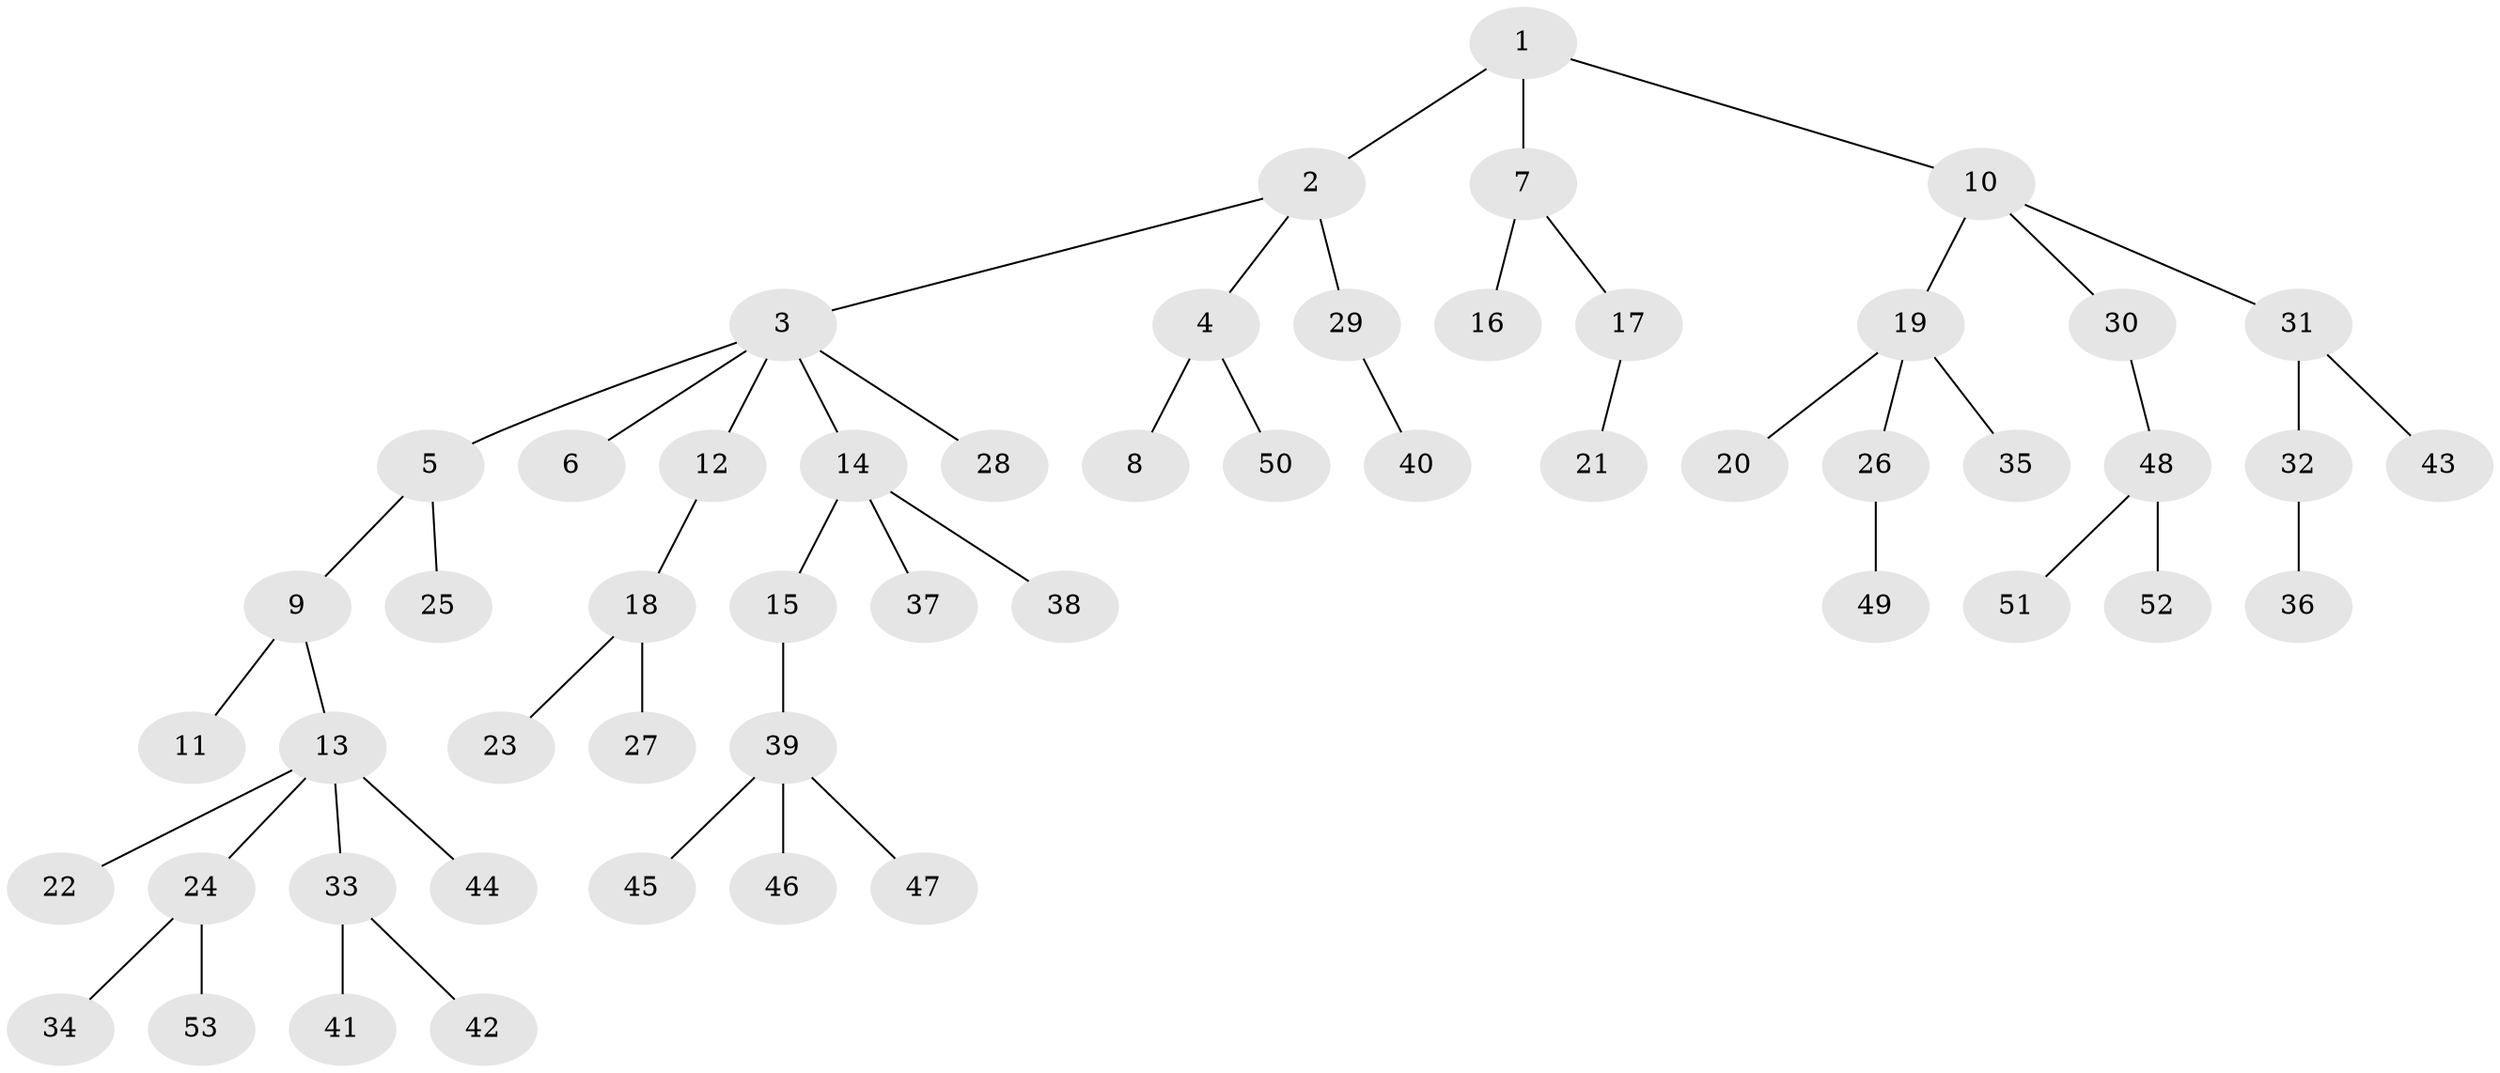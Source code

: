 // Generated by graph-tools (version 1.1) at 2025/15/03/09/25 04:15:29]
// undirected, 53 vertices, 52 edges
graph export_dot {
graph [start="1"]
  node [color=gray90,style=filled];
  1;
  2;
  3;
  4;
  5;
  6;
  7;
  8;
  9;
  10;
  11;
  12;
  13;
  14;
  15;
  16;
  17;
  18;
  19;
  20;
  21;
  22;
  23;
  24;
  25;
  26;
  27;
  28;
  29;
  30;
  31;
  32;
  33;
  34;
  35;
  36;
  37;
  38;
  39;
  40;
  41;
  42;
  43;
  44;
  45;
  46;
  47;
  48;
  49;
  50;
  51;
  52;
  53;
  1 -- 2;
  1 -- 7;
  1 -- 10;
  2 -- 3;
  2 -- 4;
  2 -- 29;
  3 -- 5;
  3 -- 6;
  3 -- 12;
  3 -- 14;
  3 -- 28;
  4 -- 8;
  4 -- 50;
  5 -- 9;
  5 -- 25;
  7 -- 16;
  7 -- 17;
  9 -- 11;
  9 -- 13;
  10 -- 19;
  10 -- 30;
  10 -- 31;
  12 -- 18;
  13 -- 22;
  13 -- 24;
  13 -- 33;
  13 -- 44;
  14 -- 15;
  14 -- 37;
  14 -- 38;
  15 -- 39;
  17 -- 21;
  18 -- 23;
  18 -- 27;
  19 -- 20;
  19 -- 26;
  19 -- 35;
  24 -- 34;
  24 -- 53;
  26 -- 49;
  29 -- 40;
  30 -- 48;
  31 -- 32;
  31 -- 43;
  32 -- 36;
  33 -- 41;
  33 -- 42;
  39 -- 45;
  39 -- 46;
  39 -- 47;
  48 -- 51;
  48 -- 52;
}
